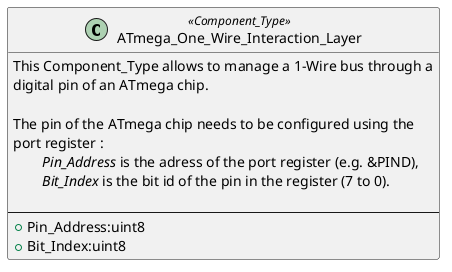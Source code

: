 @startuml

class ATmega_One_Wire_Interaction_Layer <<Component_Type>>
{
  This Component_Type allows to manage a 1-Wire bus through a
  digital pin of an ATmega chip.
  
  The pin of the ATmega chip needs to be configured using the
  port register :
  \t//Pin_Address// is the adress of the port register (e.g. &PIND),
  \t//Bit_Index// is the bit id of the pin in the register (7 to 0).
  
  --
  +Pin_Address:uint8
  +Bit_Index:uint8
}

@enduml
